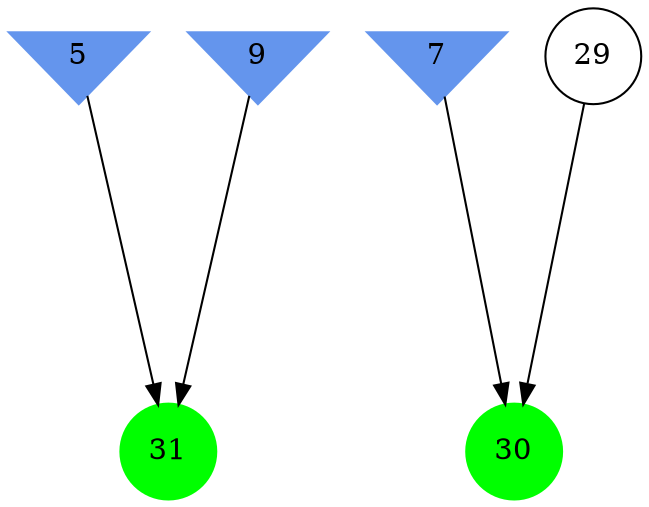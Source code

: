 digraph brain {
	ranksep=2.0;
	5 [shape=invtriangle,style=filled,color=cornflowerblue];
	7 [shape=invtriangle,style=filled,color=cornflowerblue];
	9 [shape=invtriangle,style=filled,color=cornflowerblue];
	29 [shape=circle,color=black];
	30 [shape=circle,style=filled,color=green];
	31 [shape=circle,style=filled,color=green];
	29	->	30;
	7	->	30;
	5	->	31;
	9	->	31;
	{ rank=same; 5; 7; 9; }
	{ rank=same; 29; }
	{ rank=same; 30; 31; }
}
